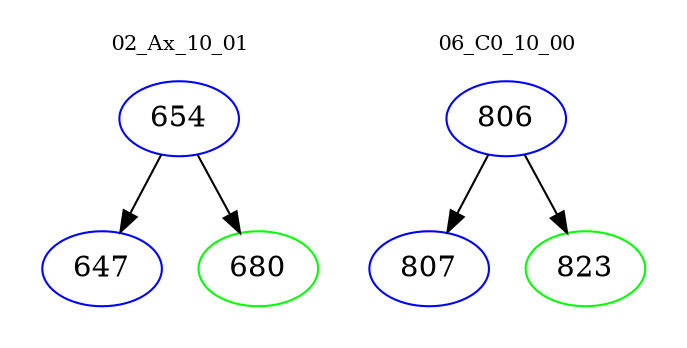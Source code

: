 digraph{
subgraph cluster_0 {
color = white
label = "02_Ax_10_01";
fontsize=10;
T0_654 [label="654", color="blue"]
T0_654 -> T0_647 [color="black"]
T0_647 [label="647", color="blue"]
T0_654 -> T0_680 [color="black"]
T0_680 [label="680", color="green"]
}
subgraph cluster_1 {
color = white
label = "06_C0_10_00";
fontsize=10;
T1_806 [label="806", color="blue"]
T1_806 -> T1_807 [color="black"]
T1_807 [label="807", color="blue"]
T1_806 -> T1_823 [color="black"]
T1_823 [label="823", color="green"]
}
}
